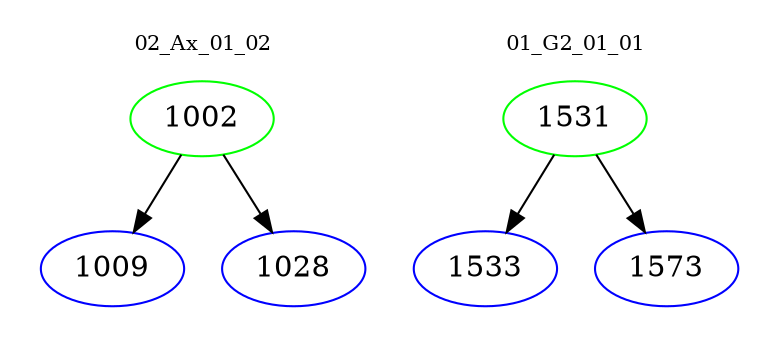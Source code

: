 digraph{
subgraph cluster_0 {
color = white
label = "02_Ax_01_02";
fontsize=10;
T0_1002 [label="1002", color="green"]
T0_1002 -> T0_1009 [color="black"]
T0_1009 [label="1009", color="blue"]
T0_1002 -> T0_1028 [color="black"]
T0_1028 [label="1028", color="blue"]
}
subgraph cluster_1 {
color = white
label = "01_G2_01_01";
fontsize=10;
T1_1531 [label="1531", color="green"]
T1_1531 -> T1_1533 [color="black"]
T1_1533 [label="1533", color="blue"]
T1_1531 -> T1_1573 [color="black"]
T1_1573 [label="1573", color="blue"]
}
}
